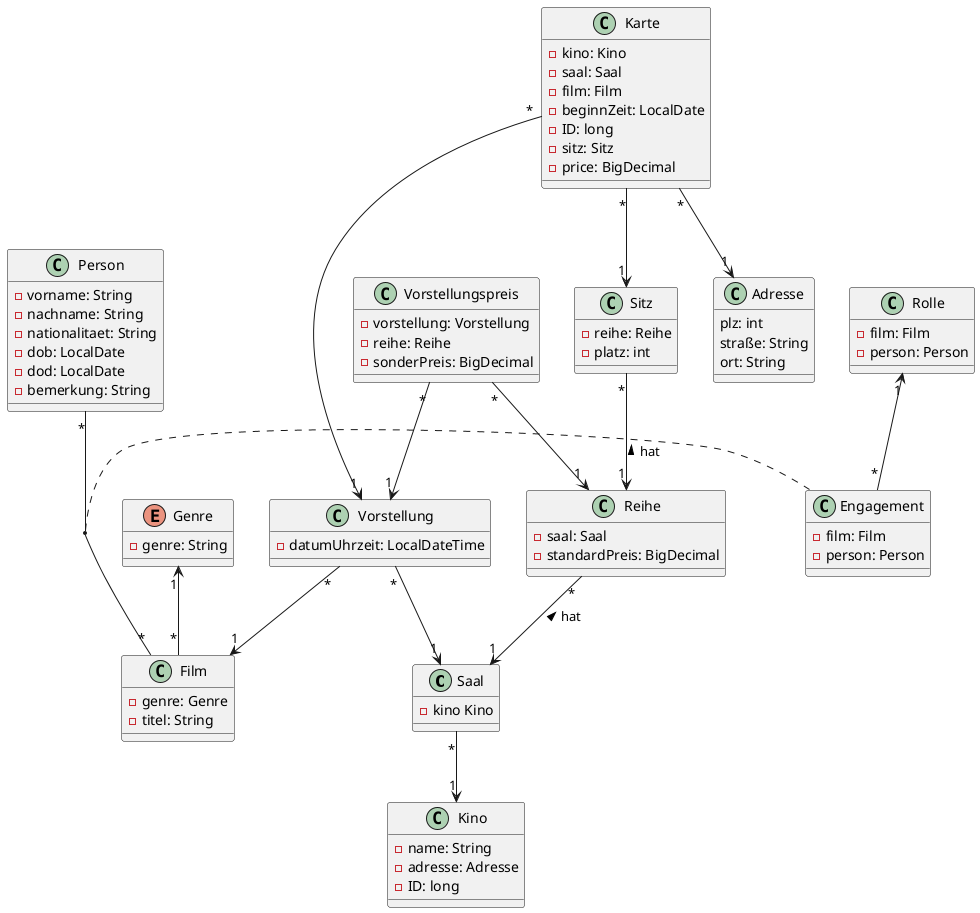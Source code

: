 @startuml

class Saal{
    - kino Kino
}
class Film{
    - genre: Genre
    - titel: String
}
class Reihe{
    - saal: Saal
    - standardPreis: BigDecimal
}
class Vorstellung{
    - datumUhrzeit: LocalDateTime
}
class Sitz{
    -reihe: Reihe
    -platz: int
}
class Vorstellungspreis{
    -vorstellung: Vorstellung
    -reihe: Reihe
    -sonderPreis: BigDecimal
}
class Person{
    -vorname: String
    -nachname: String
    -nationalitaet: String
    -dob: LocalDate
    -dod: LocalDate
    -bemerkung: String
}
class Rolle{
    -film: Film
    -person: Person
}
class Engagement{
    -film: Film
    -person: Person
}

enum Genre{
    - genre: String
}

class Karte{
  - kino: Kino
  - saal: Saal
  - film: Film
  - beginnZeit: LocalDate
  - ID: long
  - sitz: Sitz
  - price: BigDecimal
}

class Kino{
 - name: String
 - adresse: Adresse
 - ID: long
}

class Adresse{
    plz: int
    straße: String
    ort: String
}

Reihe"*"-->"1"Saal:hat <
Vorstellung"*"-->"1"Saal
Sitz"*"-->"1"Reihe:hat <
Vorstellungspreis"*"-->"1"Reihe
Vorstellungspreis"*"-->"1"Vorstellung
Vorstellung"*"-->"1"Film
Person "*"--"*" Film
(Film,Person) ..Engagement
Rolle"1"<--"*"Engagement

Genre "1"<--"*" Film
Saal "*"-->"1" Kino
Karte "*"-->"1" Sitz
Karte "*"-->"1" Vorstellung
Karte "*"-->"1" Adresse
@enduml